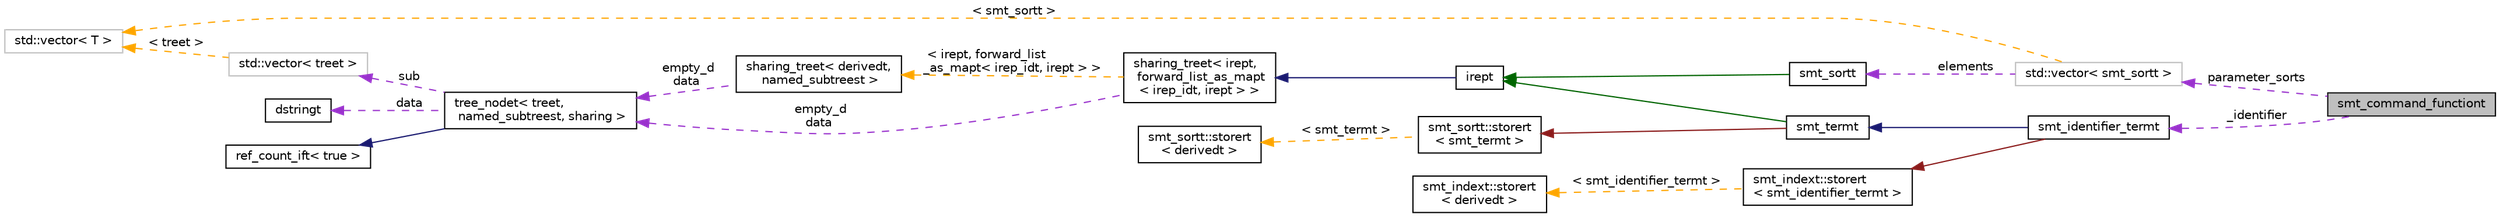 digraph "smt_command_functiont"
{
 // LATEX_PDF_SIZE
  bgcolor="transparent";
  edge [fontname="Helvetica",fontsize="10",labelfontname="Helvetica",labelfontsize="10"];
  node [fontname="Helvetica",fontsize="10",shape=record];
  rankdir="LR";
  Node1 [label="smt_command_functiont",height=0.2,width=0.4,color="black", fillcolor="grey75", style="filled", fontcolor="black",tooltip="A function generated from a command."];
  Node2 -> Node1 [dir="back",color="darkorchid3",fontsize="10",style="dashed",label=" _identifier" ,fontname="Helvetica"];
  Node2 [label="smt_identifier_termt",height=0.2,width=0.4,color="black",URL="$classsmt__identifier__termt.html",tooltip="Stores identifiers in unescaped and unquoted form."];
  Node3 -> Node2 [dir="back",color="midnightblue",fontsize="10",style="solid",fontname="Helvetica"];
  Node3 [label="smt_termt",height=0.2,width=0.4,color="black",URL="$classsmt__termt.html",tooltip=" "];
  Node4 -> Node3 [dir="back",color="darkgreen",fontsize="10",style="solid",fontname="Helvetica"];
  Node4 [label="irept",height=0.2,width=0.4,color="black",URL="$classirept.html",tooltip="There are a large number of kinds of tree structured or tree-like data in CPROVER."];
  Node5 -> Node4 [dir="back",color="midnightblue",fontsize="10",style="solid",fontname="Helvetica"];
  Node5 [label="sharing_treet\< irept,\l forward_list_as_mapt\l\< irep_idt, irept \> \>",height=0.2,width=0.4,color="black",URL="$classsharing__treet.html",tooltip=" "];
  Node6 -> Node5 [dir="back",color="darkorchid3",fontsize="10",style="dashed",label=" empty_d\ndata" ,fontname="Helvetica"];
  Node6 [label="tree_nodet\< treet,\l named_subtreest, sharing \>",height=0.2,width=0.4,color="black",URL="$classtree__nodet.html",tooltip="A node with data in a tree, it contains:"];
  Node7 -> Node6 [dir="back",color="midnightblue",fontsize="10",style="solid",fontname="Helvetica"];
  Node7 [label="ref_count_ift\< true \>",height=0.2,width=0.4,color="black",URL="$structref__count__ift_3_01true_01_4.html",tooltip=" "];
  Node8 -> Node6 [dir="back",color="darkorchid3",fontsize="10",style="dashed",label=" sub" ,fontname="Helvetica"];
  Node8 [label="std::vector\< treet \>",height=0.2,width=0.4,color="grey75",tooltip=" "];
  Node9 -> Node8 [dir="back",color="orange",fontsize="10",style="dashed",label=" \< treet \>" ,fontname="Helvetica"];
  Node9 [label="std::vector\< T \>",height=0.2,width=0.4,color="grey75",tooltip="STL class."];
  Node11 -> Node6 [dir="back",color="darkorchid3",fontsize="10",style="dashed",label=" data" ,fontname="Helvetica"];
  Node11 [label="dstringt",height=0.2,width=0.4,color="black",URL="$classdstringt.html",tooltip="dstringt has one field, an unsigned integer no which is an index into a static table of strings."];
  Node12 -> Node5 [dir="back",color="orange",fontsize="10",style="dashed",label=" \< irept, forward_list\l_as_mapt\< irep_idt, irept \> \>" ,fontname="Helvetica"];
  Node12 [label="sharing_treet\< derivedt,\l named_subtreest \>",height=0.2,width=0.4,color="black",URL="$classsharing__treet.html",tooltip="Base class for tree-like data structures with sharing."];
  Node6 -> Node12 [dir="back",color="darkorchid3",fontsize="10",style="dashed",label=" empty_d\ndata" ,fontname="Helvetica"];
  Node13 -> Node3 [dir="back",color="firebrick4",fontsize="10",style="solid",fontname="Helvetica"];
  Node13 [label="smt_sortt::storert\l\< smt_termt \>",height=0.2,width=0.4,color="black",URL="$classsmt__sortt_1_1storert.html",tooltip=" "];
  Node14 -> Node13 [dir="back",color="orange",fontsize="10",style="dashed",label=" \< smt_termt \>" ,fontname="Helvetica"];
  Node14 [label="smt_sortt::storert\l\< derivedt \>",height=0.2,width=0.4,color="black",URL="$classsmt__sortt_1_1storert.html",tooltip="Class for adding the ability to up and down cast smt_sortt to and from irept."];
  Node15 -> Node2 [dir="back",color="firebrick4",fontsize="10",style="solid",fontname="Helvetica"];
  Node15 [label="smt_indext::storert\l\< smt_identifier_termt \>",height=0.2,width=0.4,color="black",URL="$classsmt__indext_1_1storert.html",tooltip=" "];
  Node16 -> Node15 [dir="back",color="orange",fontsize="10",style="dashed",label=" \< smt_identifier_termt \>" ,fontname="Helvetica"];
  Node16 [label="smt_indext::storert\l\< derivedt \>",height=0.2,width=0.4,color="black",URL="$classsmt__indext_1_1storert.html",tooltip="Class for adding the ability to up and down cast smt_indext to and from irept."];
  Node17 -> Node1 [dir="back",color="darkorchid3",fontsize="10",style="dashed",label=" parameter_sorts" ,fontname="Helvetica"];
  Node17 [label="std::vector\< smt_sortt \>",height=0.2,width=0.4,color="grey75",tooltip=" "];
  Node18 -> Node17 [dir="back",color="darkorchid3",fontsize="10",style="dashed",label=" elements" ,fontname="Helvetica"];
  Node18 [label="smt_sortt",height=0.2,width=0.4,color="black",URL="$classsmt__sortt.html",tooltip=" "];
  Node4 -> Node18 [dir="back",color="darkgreen",fontsize="10",style="solid",fontname="Helvetica"];
  Node9 -> Node17 [dir="back",color="orange",fontsize="10",style="dashed",label=" \< smt_sortt \>" ,fontname="Helvetica"];
}
